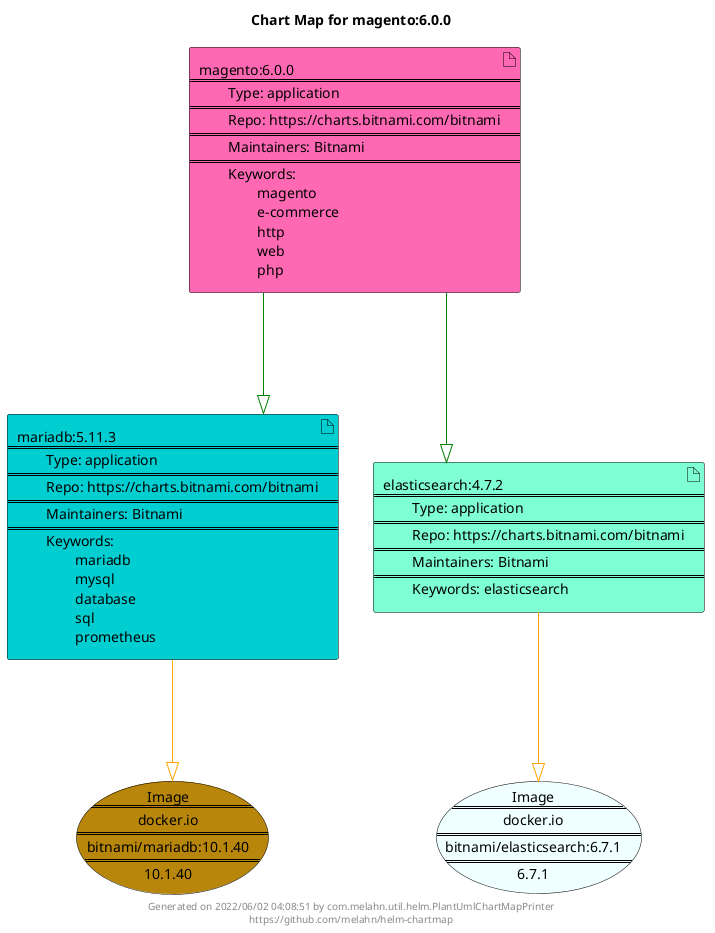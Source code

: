 @startuml
skinparam linetype ortho
skinparam backgroundColor white
skinparam usecaseBorderColor black
skinparam usecaseArrowColor LightSlateGray
skinparam artifactBorderColor black
skinparam artifactArrowColor LightSlateGray

title Chart Map for magento:6.0.0

'There are 3 referenced Helm Charts
artifact "mariadb:5.11.3\n====\n\tType: application\n====\n\tRepo: https://charts.bitnami.com/bitnami\n====\n\tMaintainers: Bitnami\n====\n\tKeywords: \n\t\tmariadb\n\t\tmysql\n\t\tdatabase\n\t\tsql\n\t\tprometheus" as mariadb_5_11_3 #DarkTurquoise
artifact "elasticsearch:4.7.2\n====\n\tType: application\n====\n\tRepo: https://charts.bitnami.com/bitnami\n====\n\tMaintainers: Bitnami\n====\n\tKeywords: elasticsearch" as elasticsearch_4_7_2 #Aquamarine
artifact "magento:6.0.0\n====\n\tType: application\n====\n\tRepo: https://charts.bitnami.com/bitnami\n====\n\tMaintainers: Bitnami\n====\n\tKeywords: \n\t\tmagento\n\t\te-commerce\n\t\thttp\n\t\tweb\n\t\tphp" as magento_6_0_0 #HotPink

'There are 2 referenced Docker Images
usecase "Image\n====\ndocker.io\n====\nbitnami/elasticsearch:6.7.1\n====\n6.7.1" as docker_io_bitnami_elasticsearch_6_7_1 #Azure
usecase "Image\n====\ndocker.io\n====\nbitnami/mariadb:10.1.40\n====\n10.1.40" as docker_io_bitnami_mariadb_10_1_40 #DarkGoldenRod

'Chart Dependencies
magento_6_0_0--[#green]-|>mariadb_5_11_3
magento_6_0_0--[#green]-|>elasticsearch_4_7_2
mariadb_5_11_3--[#orange]-|>docker_io_bitnami_mariadb_10_1_40
elasticsearch_4_7_2--[#orange]-|>docker_io_bitnami_elasticsearch_6_7_1

center footer Generated on 2022/06/02 04:08:51 by com.melahn.util.helm.PlantUmlChartMapPrinter\nhttps://github.com/melahn/helm-chartmap
@enduml
